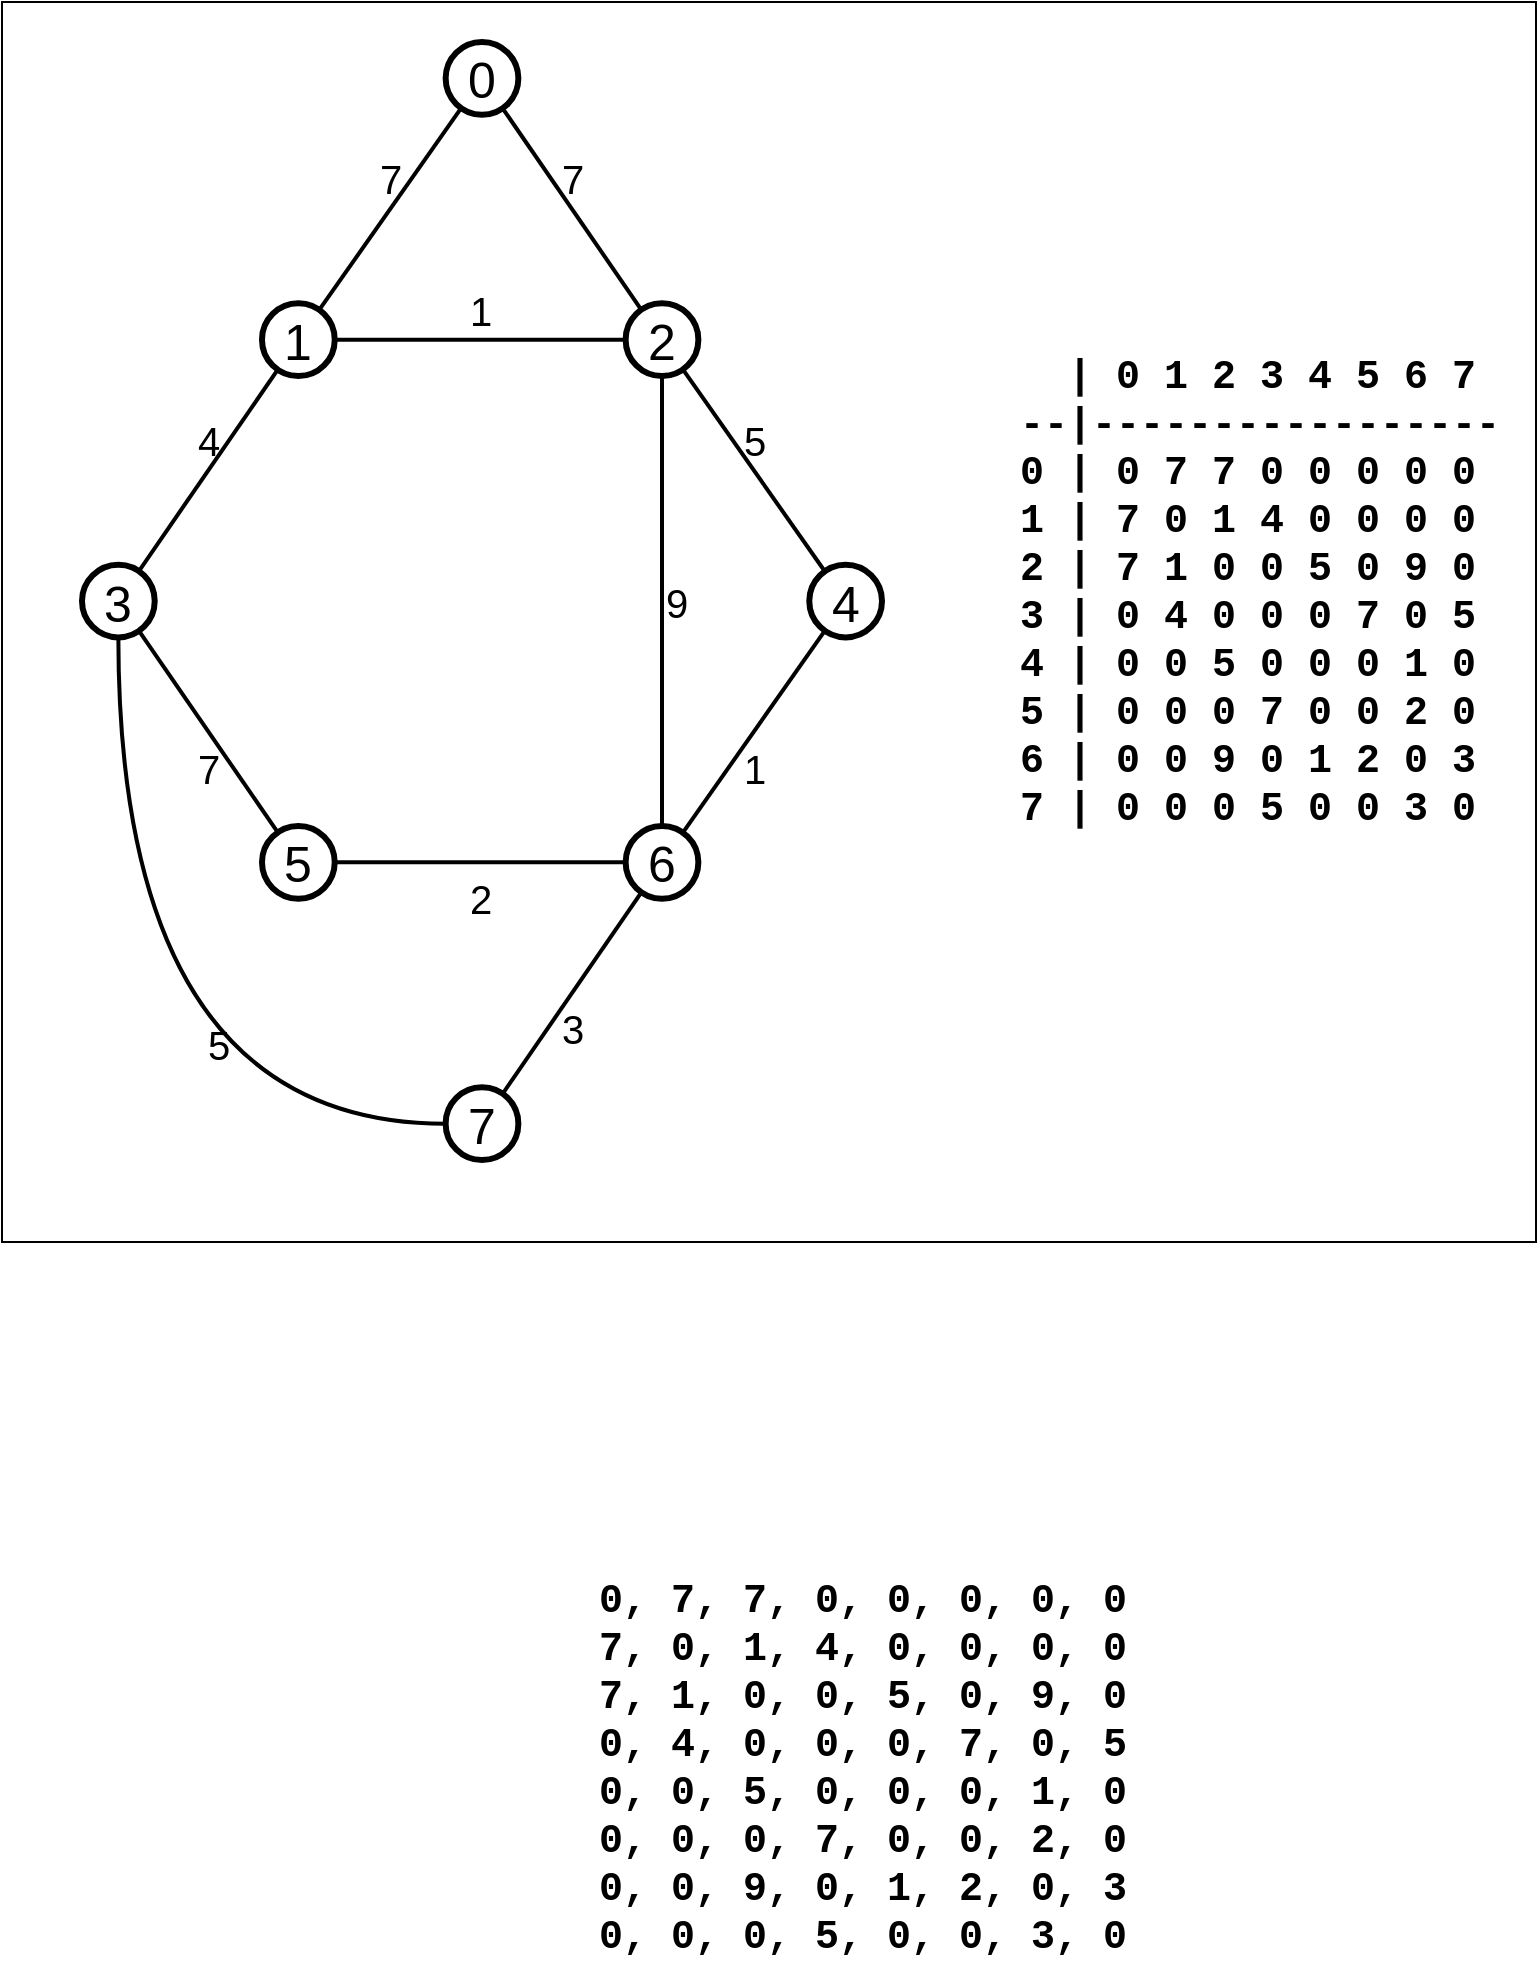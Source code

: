 <mxfile version="24.7.17">
  <diagram name="Страница — 1" id="pbI8ihReb0qu9Qxj-sd5">
    <mxGraphModel dx="697" dy="1109" grid="1" gridSize="10" guides="1" tooltips="1" connect="1" arrows="1" fold="1" page="1" pageScale="1" pageWidth="827" pageHeight="1169" math="0" shadow="0">
      <root>
        <mxCell id="0" />
        <mxCell id="1" parent="0" />
        <mxCell id="DMLDSB53OsI42jkWYfpN-102" value="" style="rounded=0;whiteSpace=wrap;html=1;" vertex="1" parent="1">
          <mxGeometry x="840" y="20" width="767" height="620" as="geometry" />
        </mxCell>
        <mxCell id="DMLDSB53OsI42jkWYfpN-86" value="&lt;div style=&quot;font-size: 20px;&quot;&gt;&amp;nbsp; | 0 1 2 3 4 5 6 7&lt;/div&gt;&lt;div&gt;--|-----------------&lt;/div&gt;0 | 0 7 7 0 0 0 0 0&lt;div style=&quot;font-size: 20px;&quot;&gt;1 |&lt;span style=&quot;background-color: initial; font-size: 20px;&quot;&gt;&amp;nbsp;7&lt;/span&gt;&lt;span style=&quot;background-color: initial; font-size: 20px;&quot;&gt;&amp;nbsp;0 1 4 0 0 0 0&lt;/span&gt;&lt;/div&gt;&lt;div style=&quot;font-size: 20px;&quot;&gt;2 |&lt;span style=&quot;background-color: initial; font-size: 20px;&quot;&gt;&amp;nbsp;7&lt;/span&gt;&lt;span style=&quot;background-color: initial; font-size: 20px;&quot;&gt;&amp;nbsp;1 0 0 5 0 9 0&lt;/span&gt;&lt;/div&gt;&lt;div style=&quot;font-size: 20px;&quot;&gt;3 |&lt;span style=&quot;background-color: initial; font-size: 20px;&quot;&gt;&amp;nbsp;0&lt;/span&gt;&lt;span style=&quot;background-color: initial; font-size: 20px;&quot;&gt;&amp;nbsp;4 0 0 0 7 0 5&lt;/span&gt;&lt;/div&gt;&lt;div style=&quot;font-size: 20px;&quot;&gt;4 |&lt;span style=&quot;background-color: initial; font-size: 20px;&quot;&gt;&amp;nbsp;0&lt;/span&gt;&lt;span style=&quot;background-color: initial; font-size: 20px;&quot;&gt;&amp;nbsp;0 5 0 0 0 1 0&lt;/span&gt;&lt;/div&gt;&lt;div style=&quot;font-size: 20px;&quot;&gt;5 |&lt;span style=&quot;background-color: initial; font-size: 20px;&quot;&gt;&amp;nbsp;&lt;/span&gt;&lt;span style=&quot;background-color: initial; font-size: 20px;&quot;&gt;0 0 0 7 0 0 2 0&lt;/span&gt;&lt;/div&gt;&lt;div style=&quot;font-size: 20px;&quot;&gt;6 |&lt;span style=&quot;background-color: initial; font-size: 20px;&quot;&gt;&amp;nbsp;&lt;/span&gt;&lt;span style=&quot;background-color: initial; font-size: 20px;&quot;&gt;0 0 9 0 1 2 0 3&lt;/span&gt;&lt;/div&gt;&lt;div style=&quot;font-size: 20px;&quot;&gt;7 |&lt;span style=&quot;background-color: initial; font-size: 20px;&quot;&gt;&amp;nbsp;&lt;/span&gt;&lt;span style=&quot;background-color: initial; font-size: 20px;&quot;&gt;0 0 0 5 0 0 3 0&lt;/span&gt;&lt;/div&gt;" style="text;html=1;align=left;verticalAlign=middle;resizable=0;points=[];autosize=1;strokeColor=none;fillColor=none;fontFamily=Courier New;fontSize=20;fontStyle=1" vertex="1" parent="1">
          <mxGeometry x="1347" y="190" width="260" height="250" as="geometry" />
        </mxCell>
        <mxCell id="DMLDSB53OsI42jkWYfpN-99" value="&lt;div style=&quot;font-size: 20px;&quot;&gt;0, 7, 7, 0, 0, 0, 0, 0&lt;/div&gt;&lt;div style=&quot;font-size: 20px;&quot;&gt;7, 0, 1, 4, 0, 0, 0, 0&lt;/div&gt;&lt;div style=&quot;font-size: 20px;&quot;&gt;7, 1, 0, 0, 5, 0, 9, 0&lt;/div&gt;&lt;div style=&quot;font-size: 20px;&quot;&gt;0, 4, 0, 0, 0, 7, 0, 5&lt;/div&gt;&lt;div style=&quot;font-size: 20px;&quot;&gt;0, 0, 5, 0, 0, 0, 1, 0&lt;/div&gt;&lt;div style=&quot;font-size: 20px;&quot;&gt;0, 0, 0, 7, 0, 0, 2, 0&lt;/div&gt;&lt;div style=&quot;font-size: 20px;&quot;&gt;0, 0, 9, 0, 1, 2, 0, 3&lt;/div&gt;&lt;div style=&quot;font-size: 20px;&quot;&gt;0, 0, 0, 5, 0, 0, 3, 0&lt;/div&gt;" style="text;html=1;align=center;verticalAlign=middle;resizable=0;points=[];autosize=1;strokeColor=none;fillColor=none;fontFamily=Courier New;fontStyle=1;fontSize=20;" vertex="1" parent="1">
          <mxGeometry x="1125" y="798" width="290" height="210" as="geometry" />
        </mxCell>
        <mxCell id="DMLDSB53OsI42jkWYfpN-100" value="" style="group" vertex="1" connectable="0" parent="1">
          <mxGeometry x="880" y="40" width="400" height="560" as="geometry" />
        </mxCell>
        <mxCell id="DMLDSB53OsI42jkWYfpN-72" value="7" style="rounded=0;orthogonalLoop=1;jettySize=auto;html=1;endArrow=none;endFill=0;strokeWidth=2;verticalAlign=bottom;fontSize=20;labelBackgroundColor=none;" edge="1" parent="DMLDSB53OsI42jkWYfpN-100" source="DMLDSB53OsI42jkWYfpN-56" target="DMLDSB53OsI42jkWYfpN-64">
          <mxGeometry relative="1" as="geometry" />
        </mxCell>
        <mxCell id="DMLDSB53OsI42jkWYfpN-73" value="7" style="rounded=0;orthogonalLoop=1;jettySize=auto;html=1;endArrow=none;endFill=0;strokeWidth=2;verticalAlign=bottom;fontSize=20;labelBackgroundColor=none;" edge="1" parent="DMLDSB53OsI42jkWYfpN-100" source="DMLDSB53OsI42jkWYfpN-56" target="DMLDSB53OsI42jkWYfpN-66">
          <mxGeometry relative="1" as="geometry" />
        </mxCell>
        <mxCell id="DMLDSB53OsI42jkWYfpN-56" value="0" style="ellipse;whiteSpace=wrap;html=1;aspect=fixed;strokeWidth=3;fontSize=25;" vertex="1" parent="DMLDSB53OsI42jkWYfpN-100">
          <mxGeometry x="181.818" width="36.364" height="36.364" as="geometry" />
        </mxCell>
        <mxCell id="DMLDSB53OsI42jkWYfpN-81" value="5" style="rounded=0;orthogonalLoop=1;jettySize=auto;html=1;edgeStyle=orthogonalEdgeStyle;curved=1;endArrow=none;endFill=0;strokeWidth=2;labelBackgroundColor=none;verticalAlign=top;fontSize=20;" edge="1" parent="DMLDSB53OsI42jkWYfpN-100" source="DMLDSB53OsI42jkWYfpN-58" target="DMLDSB53OsI42jkWYfpN-68">
          <mxGeometry x="0.091" y="-50" relative="1" as="geometry">
            <Array as="points">
              <mxPoint x="18.182" y="541.333" />
            </Array>
            <mxPoint as="offset" />
          </mxGeometry>
        </mxCell>
        <mxCell id="DMLDSB53OsI42jkWYfpN-58" value="7" style="ellipse;whiteSpace=wrap;html=1;aspect=fixed;strokeWidth=3;fontSize=25;" vertex="1" parent="DMLDSB53OsI42jkWYfpN-100">
          <mxGeometry x="181.818" y="522.667" width="36.364" height="36.364" as="geometry" />
        </mxCell>
        <mxCell id="DMLDSB53OsI42jkWYfpN-82" value="2" style="rounded=0;orthogonalLoop=1;jettySize=auto;html=1;endArrow=none;endFill=0;strokeWidth=2;verticalAlign=top;fontSize=20;labelBackgroundColor=none;" edge="1" parent="DMLDSB53OsI42jkWYfpN-100" source="DMLDSB53OsI42jkWYfpN-59" target="DMLDSB53OsI42jkWYfpN-61">
          <mxGeometry relative="1" as="geometry" />
        </mxCell>
        <mxCell id="DMLDSB53OsI42jkWYfpN-59" value="5" style="ellipse;whiteSpace=wrap;html=1;aspect=fixed;strokeWidth=3;fontSize=25;" vertex="1" parent="DMLDSB53OsI42jkWYfpN-100">
          <mxGeometry x="90" y="392" width="36.364" height="36.364" as="geometry" />
        </mxCell>
        <mxCell id="DMLDSB53OsI42jkWYfpN-76" value="3" style="rounded=0;orthogonalLoop=1;jettySize=auto;html=1;endArrow=none;endFill=0;strokeWidth=2;verticalAlign=top;fontSize=20;labelBackgroundColor=none;" edge="1" parent="DMLDSB53OsI42jkWYfpN-100" source="DMLDSB53OsI42jkWYfpN-61" target="DMLDSB53OsI42jkWYfpN-58">
          <mxGeometry relative="1" as="geometry" />
        </mxCell>
        <mxCell id="DMLDSB53OsI42jkWYfpN-83" value="9" style="rounded=0;orthogonalLoop=1;jettySize=auto;html=1;endArrow=none;endFill=0;strokeWidth=2;fontSize=20;labelBackgroundColor=none;verticalAlign=middle;labelPosition=right;verticalLabelPosition=middle;align=left;" edge="1" parent="DMLDSB53OsI42jkWYfpN-100" source="DMLDSB53OsI42jkWYfpN-61" target="DMLDSB53OsI42jkWYfpN-64">
          <mxGeometry relative="1" as="geometry">
            <mxPoint as="offset" />
          </mxGeometry>
        </mxCell>
        <mxCell id="DMLDSB53OsI42jkWYfpN-61" value="6" style="ellipse;whiteSpace=wrap;html=1;aspect=fixed;strokeWidth=3;fontSize=25;" vertex="1" parent="DMLDSB53OsI42jkWYfpN-100">
          <mxGeometry x="271.818" y="392" width="36.364" height="36.364" as="geometry" />
        </mxCell>
        <mxCell id="DMLDSB53OsI42jkWYfpN-74" value="5" style="rounded=0;orthogonalLoop=1;jettySize=auto;html=1;endArrow=none;endFill=0;strokeWidth=2;verticalAlign=bottom;fontSize=20;labelBackgroundColor=none;" edge="1" parent="DMLDSB53OsI42jkWYfpN-100" source="DMLDSB53OsI42jkWYfpN-64" target="DMLDSB53OsI42jkWYfpN-70">
          <mxGeometry relative="1" as="geometry" />
        </mxCell>
        <mxCell id="DMLDSB53OsI42jkWYfpN-85" value="1" style="rounded=0;orthogonalLoop=1;jettySize=auto;html=1;entryX=1;entryY=0.5;entryDx=0;entryDy=0;endArrow=none;endFill=0;strokeWidth=2;verticalAlign=bottom;fontSize=20;" edge="1" parent="DMLDSB53OsI42jkWYfpN-100" source="DMLDSB53OsI42jkWYfpN-64" target="DMLDSB53OsI42jkWYfpN-66">
          <mxGeometry relative="1" as="geometry" />
        </mxCell>
        <mxCell id="DMLDSB53OsI42jkWYfpN-64" value="2" style="ellipse;whiteSpace=wrap;html=1;aspect=fixed;strokeWidth=3;fontSize=25;" vertex="1" parent="DMLDSB53OsI42jkWYfpN-100">
          <mxGeometry x="271.818" y="130.667" width="36.364" height="36.364" as="geometry" />
        </mxCell>
        <mxCell id="DMLDSB53OsI42jkWYfpN-79" value="4" style="rounded=0;orthogonalLoop=1;jettySize=auto;html=1;endArrow=none;endFill=0;strokeWidth=2;verticalAlign=bottom;fontSize=20;labelBackgroundColor=none;" edge="1" parent="DMLDSB53OsI42jkWYfpN-100" source="DMLDSB53OsI42jkWYfpN-66" target="DMLDSB53OsI42jkWYfpN-68">
          <mxGeometry relative="1" as="geometry" />
        </mxCell>
        <mxCell id="DMLDSB53OsI42jkWYfpN-66" value="1" style="ellipse;whiteSpace=wrap;html=1;aspect=fixed;strokeWidth=3;fontSize=25;" vertex="1" parent="DMLDSB53OsI42jkWYfpN-100">
          <mxGeometry x="90" y="130.667" width="36.364" height="36.364" as="geometry" />
        </mxCell>
        <mxCell id="DMLDSB53OsI42jkWYfpN-78" value="7" style="rounded=0;orthogonalLoop=1;jettySize=auto;html=1;endArrow=none;endFill=0;strokeWidth=2;verticalAlign=top;fontSize=20;labelBackgroundColor=none;" edge="1" parent="DMLDSB53OsI42jkWYfpN-100" source="DMLDSB53OsI42jkWYfpN-68" target="DMLDSB53OsI42jkWYfpN-59">
          <mxGeometry relative="1" as="geometry" />
        </mxCell>
        <mxCell id="DMLDSB53OsI42jkWYfpN-68" value="3" style="ellipse;whiteSpace=wrap;html=1;aspect=fixed;strokeWidth=3;fontSize=25;" vertex="1" parent="DMLDSB53OsI42jkWYfpN-100">
          <mxGeometry y="261.333" width="36.364" height="36.364" as="geometry" />
        </mxCell>
        <mxCell id="DMLDSB53OsI42jkWYfpN-75" value="1" style="rounded=0;orthogonalLoop=1;jettySize=auto;html=1;endArrow=none;endFill=0;strokeWidth=2;fontSize=20;labelBackgroundColor=none;verticalAlign=top;" edge="1" parent="DMLDSB53OsI42jkWYfpN-100" source="DMLDSB53OsI42jkWYfpN-70" target="DMLDSB53OsI42jkWYfpN-61">
          <mxGeometry relative="1" as="geometry" />
        </mxCell>
        <mxCell id="DMLDSB53OsI42jkWYfpN-70" value="4" style="ellipse;whiteSpace=wrap;html=1;aspect=fixed;strokeWidth=3;fontSize=25;" vertex="1" parent="DMLDSB53OsI42jkWYfpN-100">
          <mxGeometry x="363.636" y="261.333" width="36.364" height="36.364" as="geometry" />
        </mxCell>
      </root>
    </mxGraphModel>
  </diagram>
</mxfile>
